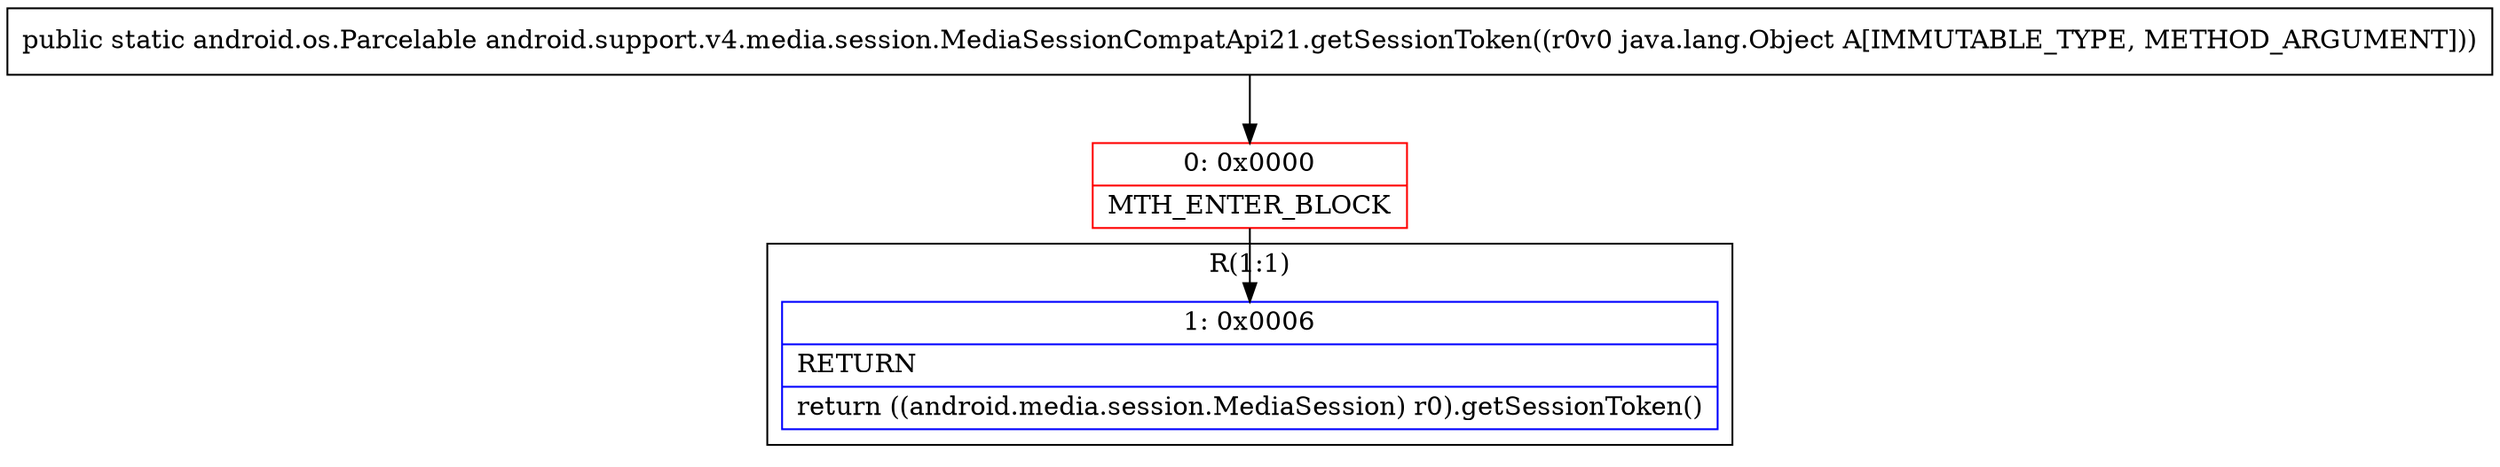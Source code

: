 digraph "CFG forandroid.support.v4.media.session.MediaSessionCompatApi21.getSessionToken(Ljava\/lang\/Object;)Landroid\/os\/Parcelable;" {
subgraph cluster_Region_1826808192 {
label = "R(1:1)";
node [shape=record,color=blue];
Node_1 [shape=record,label="{1\:\ 0x0006|RETURN\l|return ((android.media.session.MediaSession) r0).getSessionToken()\l}"];
}
Node_0 [shape=record,color=red,label="{0\:\ 0x0000|MTH_ENTER_BLOCK\l}"];
MethodNode[shape=record,label="{public static android.os.Parcelable android.support.v4.media.session.MediaSessionCompatApi21.getSessionToken((r0v0 java.lang.Object A[IMMUTABLE_TYPE, METHOD_ARGUMENT])) }"];
MethodNode -> Node_0;
Node_0 -> Node_1;
}

